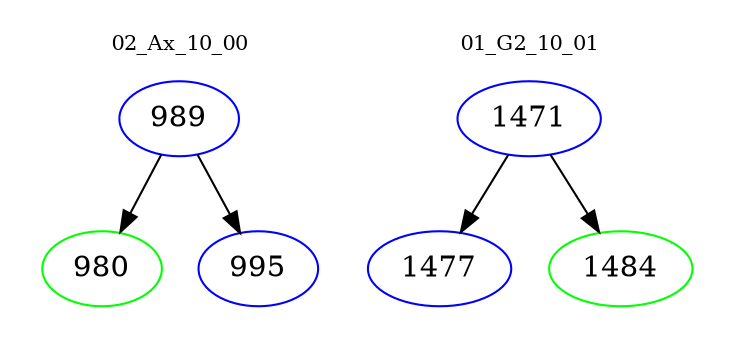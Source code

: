 digraph{
subgraph cluster_0 {
color = white
label = "02_Ax_10_00";
fontsize=10;
T0_989 [label="989", color="blue"]
T0_989 -> T0_980 [color="black"]
T0_980 [label="980", color="green"]
T0_989 -> T0_995 [color="black"]
T0_995 [label="995", color="blue"]
}
subgraph cluster_1 {
color = white
label = "01_G2_10_01";
fontsize=10;
T1_1471 [label="1471", color="blue"]
T1_1471 -> T1_1477 [color="black"]
T1_1477 [label="1477", color="blue"]
T1_1471 -> T1_1484 [color="black"]
T1_1484 [label="1484", color="green"]
}
}
